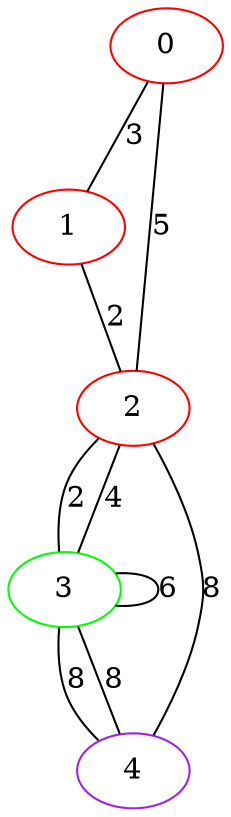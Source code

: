 graph "" {
0 [color=red, weight=1];
1 [color=red, weight=1];
2 [color=red, weight=1];
3 [color=green, weight=2];
4 [color=purple, weight=4];
0 -- 1  [key=0, label=3];
0 -- 2  [key=0, label=5];
1 -- 2  [key=0, label=2];
2 -- 3  [key=0, label=2];
2 -- 3  [key=1, label=4];
2 -- 4  [key=0, label=8];
3 -- 3  [key=0, label=6];
3 -- 4  [key=0, label=8];
3 -- 4  [key=1, label=8];
}

